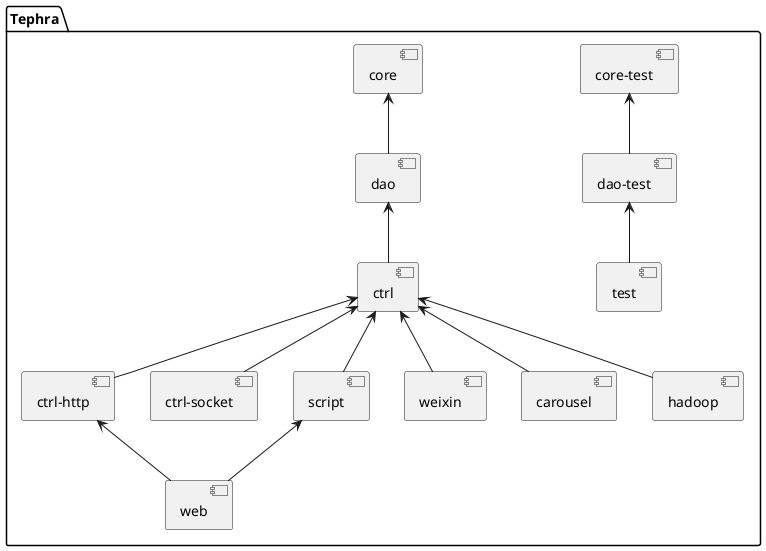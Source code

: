 @startuml

package Tephra {
[core-test] <-- [dao-test]
[dao-test] <-- [test]

[core] <-- [dao]
[dao] <-- [ctrl]
[ctrl] <-- [ctrl-http]
[ctrl] <-- [ctrl-socket]
[ctrl] <-- [script]
[ctrl] <-- [weixin]
[ctrl] <-- [carousel]
[ctrl] <-- [hadoop]
[script] <-- [web]
[ctrl-http] <-- [web]
}

@enduml
